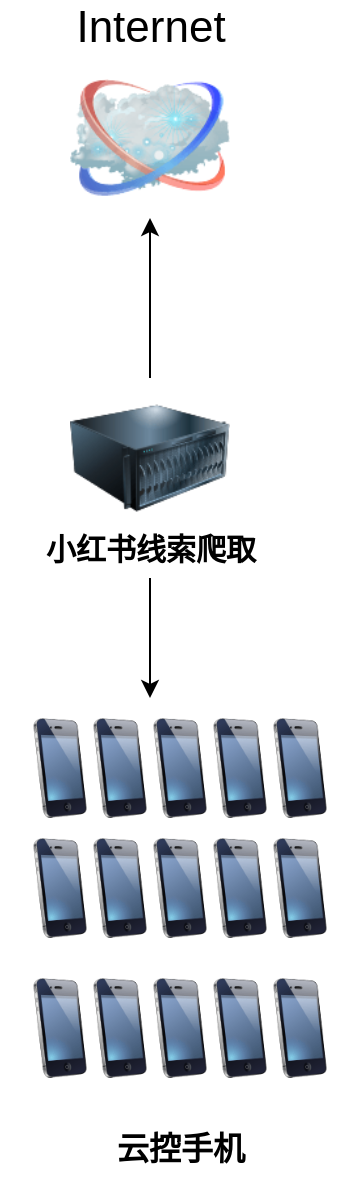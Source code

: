 <mxfile version="27.1.5">
  <diagram name="Page-1" id="55a83fd1-7818-8e21-69c5-c3457e3827bb">
    <mxGraphModel dx="907" dy="620" grid="1" gridSize="10" guides="1" tooltips="1" connect="1" arrows="1" fold="1" page="1" pageScale="1" pageWidth="1100" pageHeight="850" background="none" math="0" shadow="0">
      <root>
        <mxCell id="0" />
        <mxCell id="1" parent="0" />
        <mxCell id="69ecfefc5c41e42c-2" value="Internet" style="image;html=1;labelBackgroundColor=#ffffff;image=img/lib/clip_art/networking/Cloud_128x128.png;rounded=1;shadow=0;comic=0;strokeWidth=2;fontSize=22;labelPosition=center;verticalLabelPosition=top;align=center;verticalAlign=bottom;" parent="1" vertex="1">
          <mxGeometry x="145" y="110" width="80" height="80" as="geometry" />
        </mxCell>
        <mxCell id="69ecfefc5c41e42c-8" value="" style="image;html=1;labelBackgroundColor=#ffffff;image=img/lib/clip_art/telecommunication/iPhone_128x128.png;rounded=1;shadow=0;comic=0;strokeWidth=2;fontSize=22" parent="1" vertex="1">
          <mxGeometry x="140" y="440" width="60" height="50" as="geometry" />
        </mxCell>
        <mxCell id="c7BrIo0tIst9Jb-eHItU-27" value="" style="edgeStyle=orthogonalEdgeStyle;rounded=0;orthogonalLoop=1;jettySize=auto;html=1;" edge="1" parent="1" source="c7BrIo0tIst9Jb-eHItU-1" target="69ecfefc5c41e42c-2">
          <mxGeometry relative="1" as="geometry" />
        </mxCell>
        <mxCell id="c7BrIo0tIst9Jb-eHItU-1" value="" style="image;html=1;image=img/lib/clip_art/computers/Server_128x128.png" vertex="1" parent="1">
          <mxGeometry x="145" y="270" width="80" height="80" as="geometry" />
        </mxCell>
        <mxCell id="c7BrIo0tIst9Jb-eHItU-29" style="edgeStyle=orthogonalEdgeStyle;rounded=0;orthogonalLoop=1;jettySize=auto;html=1;" edge="1" parent="1" source="c7BrIo0tIst9Jb-eHItU-3">
          <mxGeometry relative="1" as="geometry">
            <mxPoint x="185" y="430" as="targetPoint" />
          </mxGeometry>
        </mxCell>
        <mxCell id="c7BrIo0tIst9Jb-eHItU-3" value="小红书线索爬取" style="text;html=1;align=center;verticalAlign=middle;resizable=0;points=[];autosize=1;strokeColor=none;fillColor=none;fontSize=15;fontStyle=1" vertex="1" parent="1">
          <mxGeometry x="120" y="340" width="130" height="30" as="geometry" />
        </mxCell>
        <mxCell id="c7BrIo0tIst9Jb-eHItU-7" value="" style="image;html=1;labelBackgroundColor=#ffffff;image=img/lib/clip_art/telecommunication/iPhone_128x128.png;rounded=1;shadow=0;comic=0;strokeWidth=2;fontSize=22" vertex="1" parent="1">
          <mxGeometry x="110" y="440" width="60" height="50" as="geometry" />
        </mxCell>
        <mxCell id="c7BrIo0tIst9Jb-eHItU-8" value="" style="image;html=1;labelBackgroundColor=#ffffff;image=img/lib/clip_art/telecommunication/iPhone_128x128.png;rounded=1;shadow=0;comic=0;strokeWidth=2;fontSize=22" vertex="1" parent="1">
          <mxGeometry x="170" y="440" width="60" height="50" as="geometry" />
        </mxCell>
        <mxCell id="c7BrIo0tIst9Jb-eHItU-9" value="" style="image;html=1;labelBackgroundColor=#ffffff;image=img/lib/clip_art/telecommunication/iPhone_128x128.png;rounded=1;shadow=0;comic=0;strokeWidth=2;fontSize=22" vertex="1" parent="1">
          <mxGeometry x="200" y="440" width="60" height="50" as="geometry" />
        </mxCell>
        <mxCell id="c7BrIo0tIst9Jb-eHItU-10" value="" style="image;html=1;labelBackgroundColor=#ffffff;image=img/lib/clip_art/telecommunication/iPhone_128x128.png;rounded=1;shadow=0;comic=0;strokeWidth=2;fontSize=22" vertex="1" parent="1">
          <mxGeometry x="230" y="440" width="60" height="50" as="geometry" />
        </mxCell>
        <mxCell id="c7BrIo0tIst9Jb-eHItU-16" value="" style="image;html=1;labelBackgroundColor=#ffffff;image=img/lib/clip_art/telecommunication/iPhone_128x128.png;rounded=1;shadow=0;comic=0;strokeWidth=2;fontSize=22" vertex="1" parent="1">
          <mxGeometry x="140" y="500" width="60" height="50" as="geometry" />
        </mxCell>
        <mxCell id="c7BrIo0tIst9Jb-eHItU-17" value="" style="image;html=1;labelBackgroundColor=#ffffff;image=img/lib/clip_art/telecommunication/iPhone_128x128.png;rounded=1;shadow=0;comic=0;strokeWidth=2;fontSize=22" vertex="1" parent="1">
          <mxGeometry x="110" y="500" width="60" height="50" as="geometry" />
        </mxCell>
        <mxCell id="c7BrIo0tIst9Jb-eHItU-18" value="" style="image;html=1;labelBackgroundColor=#ffffff;image=img/lib/clip_art/telecommunication/iPhone_128x128.png;rounded=1;shadow=0;comic=0;strokeWidth=2;fontSize=22" vertex="1" parent="1">
          <mxGeometry x="170" y="500" width="60" height="50" as="geometry" />
        </mxCell>
        <mxCell id="c7BrIo0tIst9Jb-eHItU-19" value="" style="image;html=1;labelBackgroundColor=#ffffff;image=img/lib/clip_art/telecommunication/iPhone_128x128.png;rounded=1;shadow=0;comic=0;strokeWidth=2;fontSize=22" vertex="1" parent="1">
          <mxGeometry x="200" y="500" width="60" height="50" as="geometry" />
        </mxCell>
        <mxCell id="c7BrIo0tIst9Jb-eHItU-20" value="" style="image;html=1;labelBackgroundColor=#ffffff;image=img/lib/clip_art/telecommunication/iPhone_128x128.png;rounded=1;shadow=0;comic=0;strokeWidth=2;fontSize=22" vertex="1" parent="1">
          <mxGeometry x="230" y="500" width="60" height="50" as="geometry" />
        </mxCell>
        <mxCell id="c7BrIo0tIst9Jb-eHItU-21" value="" style="image;html=1;labelBackgroundColor=#ffffff;image=img/lib/clip_art/telecommunication/iPhone_128x128.png;rounded=1;shadow=0;comic=0;strokeWidth=2;fontSize=22" vertex="1" parent="1">
          <mxGeometry x="140" y="570" width="60" height="50" as="geometry" />
        </mxCell>
        <mxCell id="c7BrIo0tIst9Jb-eHItU-22" value="" style="image;html=1;labelBackgroundColor=#ffffff;image=img/lib/clip_art/telecommunication/iPhone_128x128.png;rounded=1;shadow=0;comic=0;strokeWidth=2;fontSize=22" vertex="1" parent="1">
          <mxGeometry x="110" y="570" width="60" height="50" as="geometry" />
        </mxCell>
        <mxCell id="c7BrIo0tIst9Jb-eHItU-23" value="" style="image;html=1;labelBackgroundColor=#ffffff;image=img/lib/clip_art/telecommunication/iPhone_128x128.png;rounded=1;shadow=0;comic=0;strokeWidth=2;fontSize=22" vertex="1" parent="1">
          <mxGeometry x="170" y="570" width="60" height="50" as="geometry" />
        </mxCell>
        <mxCell id="c7BrIo0tIst9Jb-eHItU-24" value="" style="image;html=1;labelBackgroundColor=#ffffff;image=img/lib/clip_art/telecommunication/iPhone_128x128.png;rounded=1;shadow=0;comic=0;strokeWidth=2;fontSize=22" vertex="1" parent="1">
          <mxGeometry x="200" y="570" width="60" height="50" as="geometry" />
        </mxCell>
        <mxCell id="c7BrIo0tIst9Jb-eHItU-25" value="" style="image;html=1;labelBackgroundColor=#ffffff;image=img/lib/clip_art/telecommunication/iPhone_128x128.png;rounded=1;shadow=0;comic=0;strokeWidth=2;fontSize=22" vertex="1" parent="1">
          <mxGeometry x="230" y="570" width="60" height="50" as="geometry" />
        </mxCell>
        <mxCell id="c7BrIo0tIst9Jb-eHItU-26" value="云控手机" style="text;html=1;align=center;verticalAlign=middle;resizable=0;points=[];autosize=1;strokeColor=none;fillColor=none;fontSize=16;fontStyle=1" vertex="1" parent="1">
          <mxGeometry x="155" y="640" width="90" height="30" as="geometry" />
        </mxCell>
      </root>
    </mxGraphModel>
  </diagram>
</mxfile>
